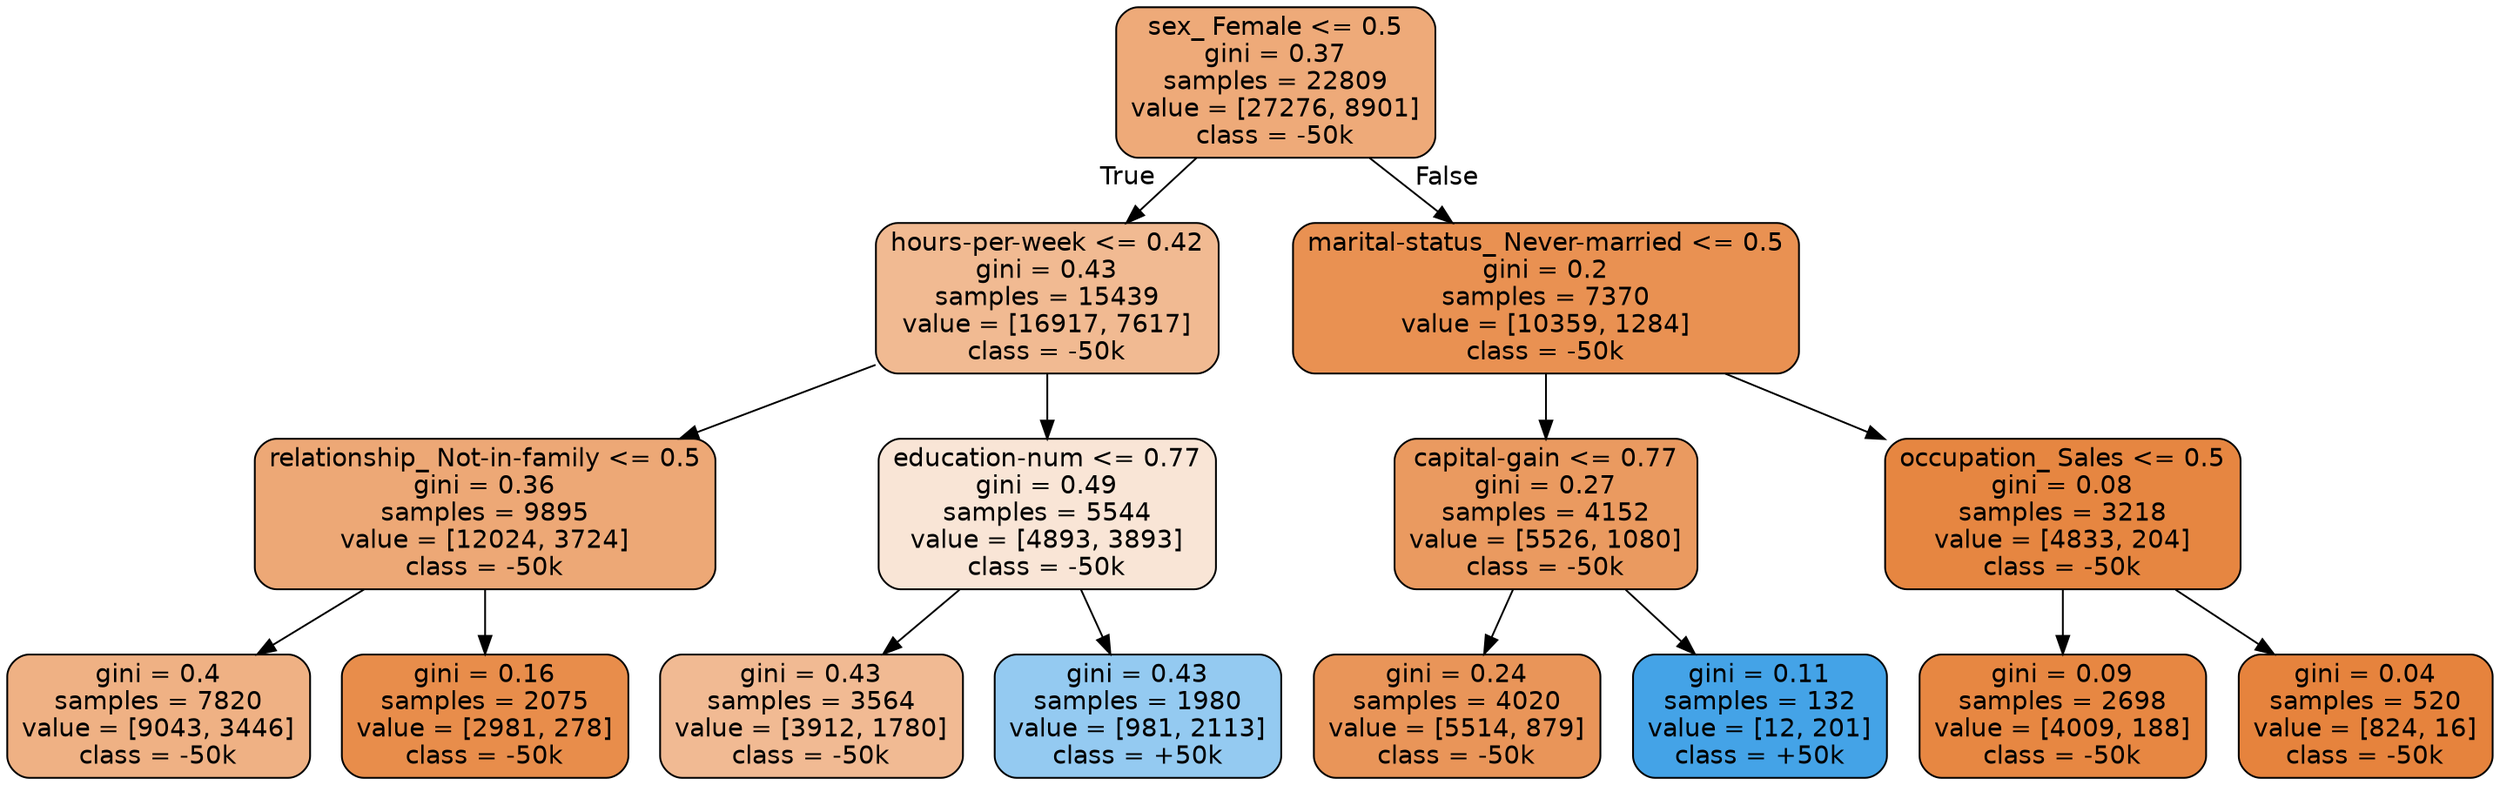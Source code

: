 digraph Tree {
node [shape=box, style="filled, rounded", color="black", fontname=helvetica] ;
edge [fontname=helvetica] ;
0 [label="sex_ Female <= 0.5\ngini = 0.37\nsamples = 22809\nvalue = [27276, 8901]\nclass = -50k", fillcolor="#e58139ac"] ;
1 [label="hours-per-week <= 0.42\ngini = 0.43\nsamples = 15439\nvalue = [16917, 7617]\nclass = -50k", fillcolor="#e581398c"] ;
0 -> 1 [labeldistance=2.5, labelangle=45, headlabel="True"] ;
2 [label="relationship_ Not-in-family <= 0.5\ngini = 0.36\nsamples = 9895\nvalue = [12024, 3724]\nclass = -50k", fillcolor="#e58139b0"] ;
1 -> 2 ;
3 [label="gini = 0.4\nsamples = 7820\nvalue = [9043, 3446]\nclass = -50k", fillcolor="#e581399e"] ;
2 -> 3 ;
4 [label="gini = 0.16\nsamples = 2075\nvalue = [2981, 278]\nclass = -50k", fillcolor="#e58139e7"] ;
2 -> 4 ;
5 [label="education-num <= 0.77\ngini = 0.49\nsamples = 5544\nvalue = [4893, 3893]\nclass = -50k", fillcolor="#e5813934"] ;
1 -> 5 ;
6 [label="gini = 0.43\nsamples = 3564\nvalue = [3912, 1780]\nclass = -50k", fillcolor="#e581398b"] ;
5 -> 6 ;
7 [label="gini = 0.43\nsamples = 1980\nvalue = [981, 2113]\nclass = +50k", fillcolor="#399de589"] ;
5 -> 7 ;
8 [label="marital-status_ Never-married <= 0.5\ngini = 0.2\nsamples = 7370\nvalue = [10359, 1284]\nclass = -50k", fillcolor="#e58139df"] ;
0 -> 8 [labeldistance=2.5, labelangle=-45, headlabel="False"] ;
9 [label="capital-gain <= 0.77\ngini = 0.27\nsamples = 4152\nvalue = [5526, 1080]\nclass = -50k", fillcolor="#e58139cd"] ;
8 -> 9 ;
10 [label="gini = 0.24\nsamples = 4020\nvalue = [5514, 879]\nclass = -50k", fillcolor="#e58139d6"] ;
9 -> 10 ;
11 [label="gini = 0.11\nsamples = 132\nvalue = [12, 201]\nclass = +50k", fillcolor="#399de5f0"] ;
9 -> 11 ;
12 [label="occupation_ Sales <= 0.5\ngini = 0.08\nsamples = 3218\nvalue = [4833, 204]\nclass = -50k", fillcolor="#e58139f4"] ;
8 -> 12 ;
13 [label="gini = 0.09\nsamples = 2698\nvalue = [4009, 188]\nclass = -50k", fillcolor="#e58139f3"] ;
12 -> 13 ;
14 [label="gini = 0.04\nsamples = 520\nvalue = [824, 16]\nclass = -50k", fillcolor="#e58139fa"] ;
12 -> 14 ;
}